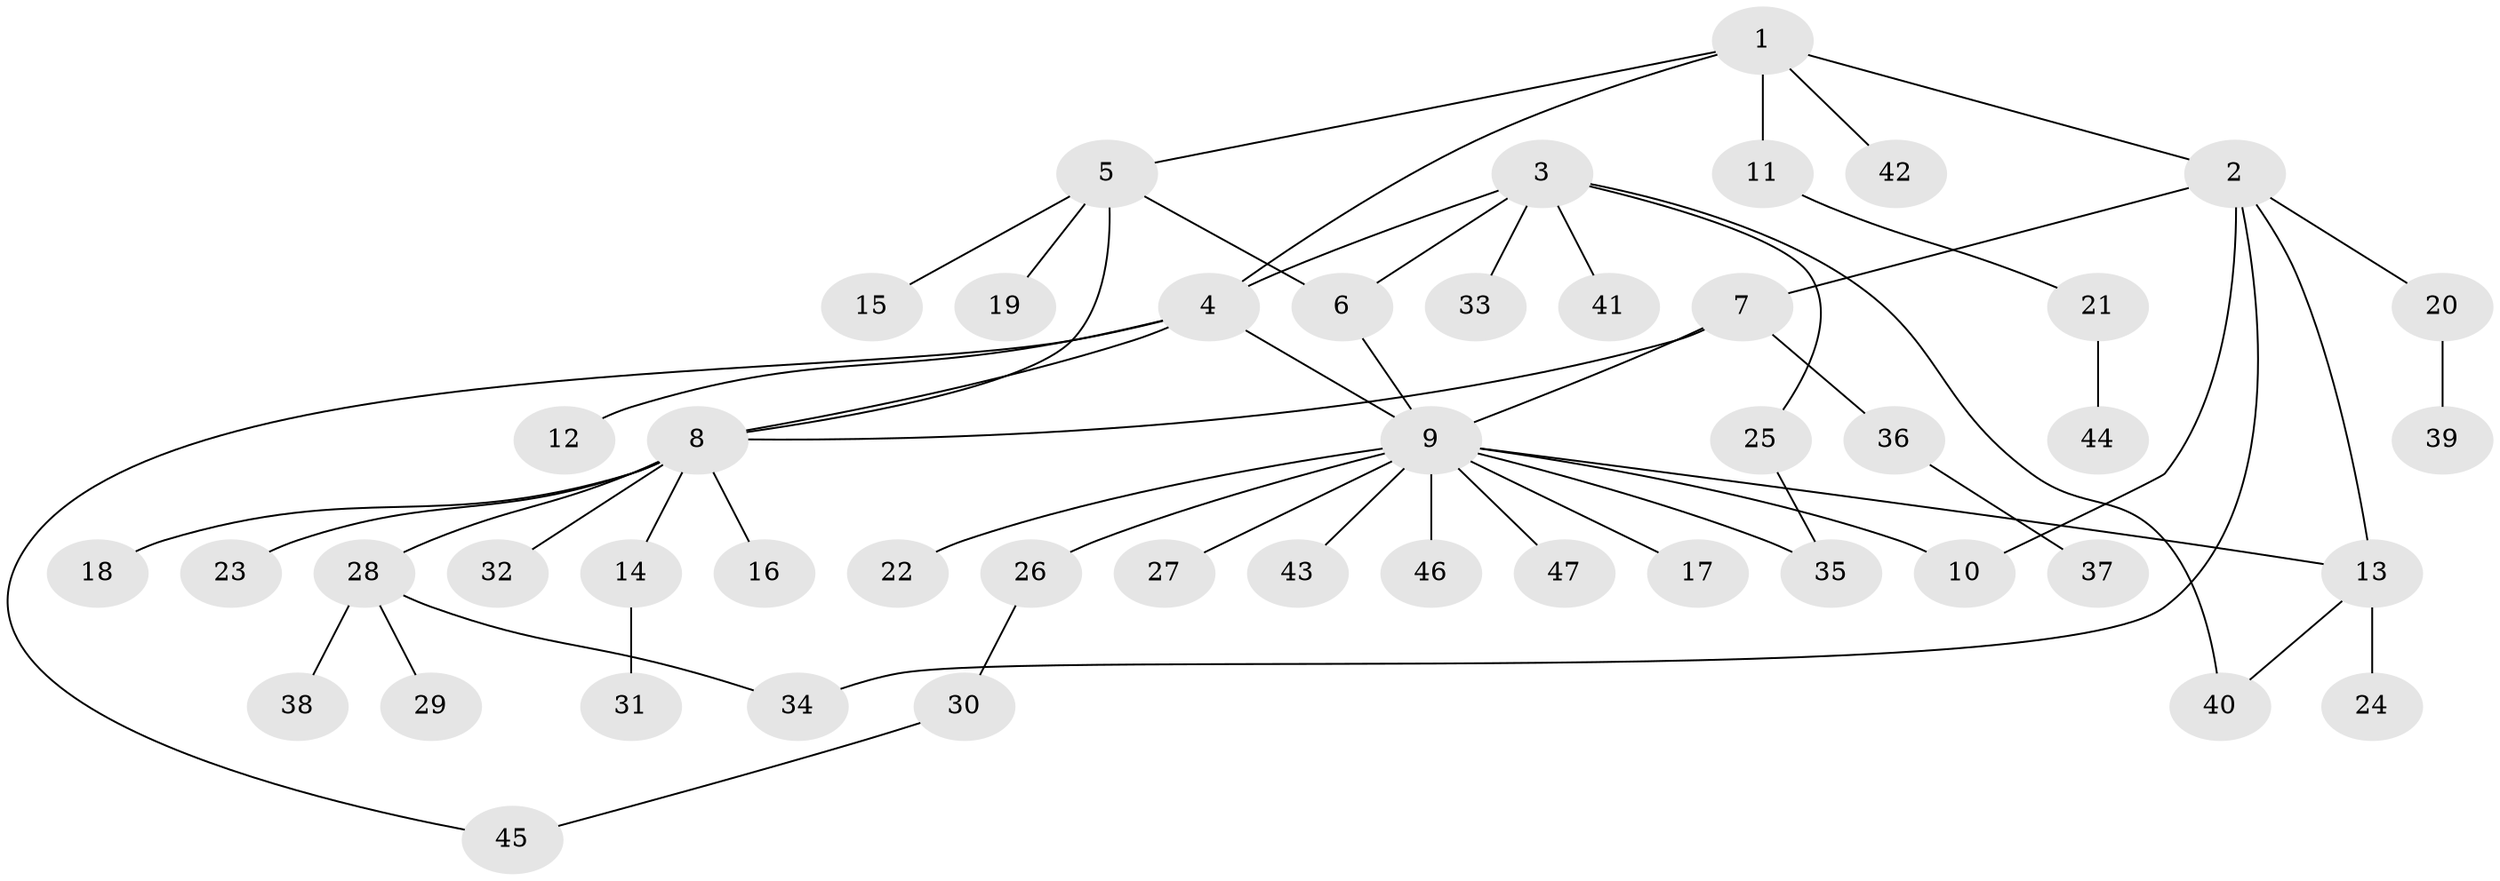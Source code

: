 // coarse degree distribution, {4: 0.06896551724137931, 6: 0.06896551724137931, 3: 0.13793103448275862, 5: 0.034482758620689655, 7: 0.034482758620689655, 1: 0.4482758620689655, 2: 0.1724137931034483, 11: 0.034482758620689655}
// Generated by graph-tools (version 1.1) at 2025/37/03/04/25 23:37:40]
// undirected, 47 vertices, 57 edges
graph export_dot {
  node [color=gray90,style=filled];
  1;
  2;
  3;
  4;
  5;
  6;
  7;
  8;
  9;
  10;
  11;
  12;
  13;
  14;
  15;
  16;
  17;
  18;
  19;
  20;
  21;
  22;
  23;
  24;
  25;
  26;
  27;
  28;
  29;
  30;
  31;
  32;
  33;
  34;
  35;
  36;
  37;
  38;
  39;
  40;
  41;
  42;
  43;
  44;
  45;
  46;
  47;
  1 -- 2;
  1 -- 4;
  1 -- 5;
  1 -- 11;
  1 -- 42;
  2 -- 7;
  2 -- 10;
  2 -- 13;
  2 -- 20;
  2 -- 34;
  3 -- 4;
  3 -- 6;
  3 -- 25;
  3 -- 33;
  3 -- 40;
  3 -- 41;
  4 -- 8;
  4 -- 9;
  4 -- 12;
  4 -- 45;
  5 -- 6;
  5 -- 8;
  5 -- 15;
  5 -- 19;
  6 -- 9;
  7 -- 8;
  7 -- 9;
  7 -- 36;
  8 -- 14;
  8 -- 16;
  8 -- 18;
  8 -- 23;
  8 -- 28;
  8 -- 32;
  9 -- 10;
  9 -- 13;
  9 -- 17;
  9 -- 22;
  9 -- 26;
  9 -- 27;
  9 -- 35;
  9 -- 43;
  9 -- 46;
  9 -- 47;
  11 -- 21;
  13 -- 24;
  13 -- 40;
  14 -- 31;
  20 -- 39;
  21 -- 44;
  25 -- 35;
  26 -- 30;
  28 -- 29;
  28 -- 34;
  28 -- 38;
  30 -- 45;
  36 -- 37;
}
